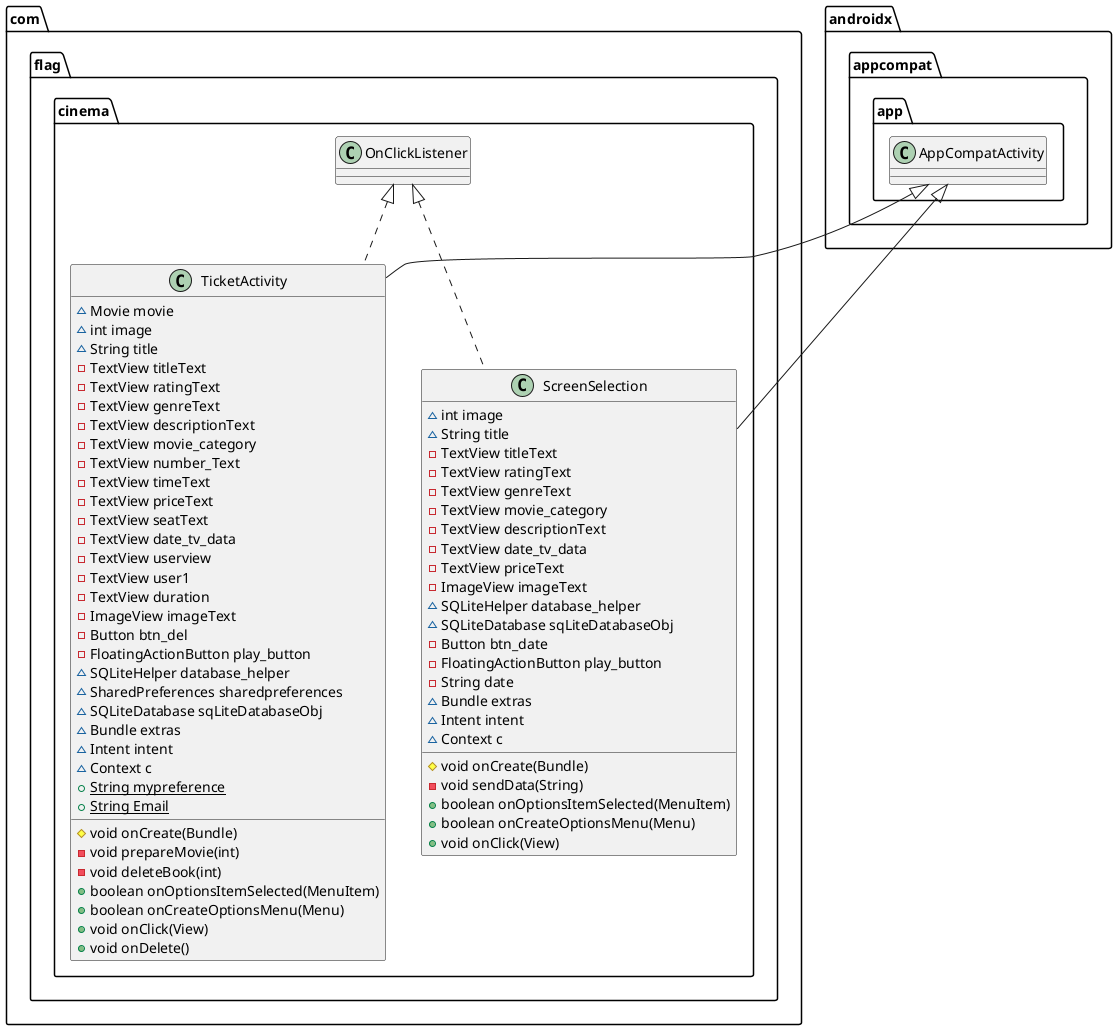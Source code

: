 @startuml
class com.flag.cinema.TicketActivity {
~ Movie movie
~ int image
~ String title
- TextView titleText
- TextView ratingText
- TextView genreText
- TextView descriptionText
- TextView movie_category
- TextView number_Text
- TextView timeText
- TextView priceText
- TextView seatText
- TextView date_tv_data
- TextView userview
- TextView user1
- TextView duration
- ImageView imageText
- Button btn_del
- FloatingActionButton play_button
~ SQLiteHelper database_helper
~ SharedPreferences sharedpreferences
~ SQLiteDatabase sqLiteDatabaseObj
~ Bundle extras
~ Intent intent
~ Context c
+ {static} String mypreference
+ {static} String Email
# void onCreate(Bundle)
- void prepareMovie(int)
- void deleteBook(int)
+ boolean onOptionsItemSelected(MenuItem)
+ boolean onCreateOptionsMenu(Menu)
+ void onClick(View)
+ void onDelete()
}
class com.flag.cinema.ScreenSelection {
~ int image
~ String title
- TextView titleText
- TextView ratingText
- TextView genreText
- TextView movie_category
- TextView descriptionText
- TextView date_tv_data
- TextView priceText
- ImageView imageText
~ SQLiteHelper database_helper
~ SQLiteDatabase sqLiteDatabaseObj
- Button btn_date
- FloatingActionButton play_button
- String date
~ Bundle extras
~ Intent intent
~ Context c
# void onCreate(Bundle)
- void sendData(String)
+ boolean onOptionsItemSelected(MenuItem)
+ boolean onCreateOptionsMenu(Menu)
+ void onClick(View)
}


com.flag.cinema.OnClickListener <|.. com.flag.cinema.TicketActivity
androidx.appcompat.app.AppCompatActivity <|-- com.flag.cinema.TicketActivity
com.flag.cinema.OnClickListener <|.. com.flag.cinema.ScreenSelection
androidx.appcompat.app.AppCompatActivity <|-- com.flag.cinema.ScreenSelection
@enduml